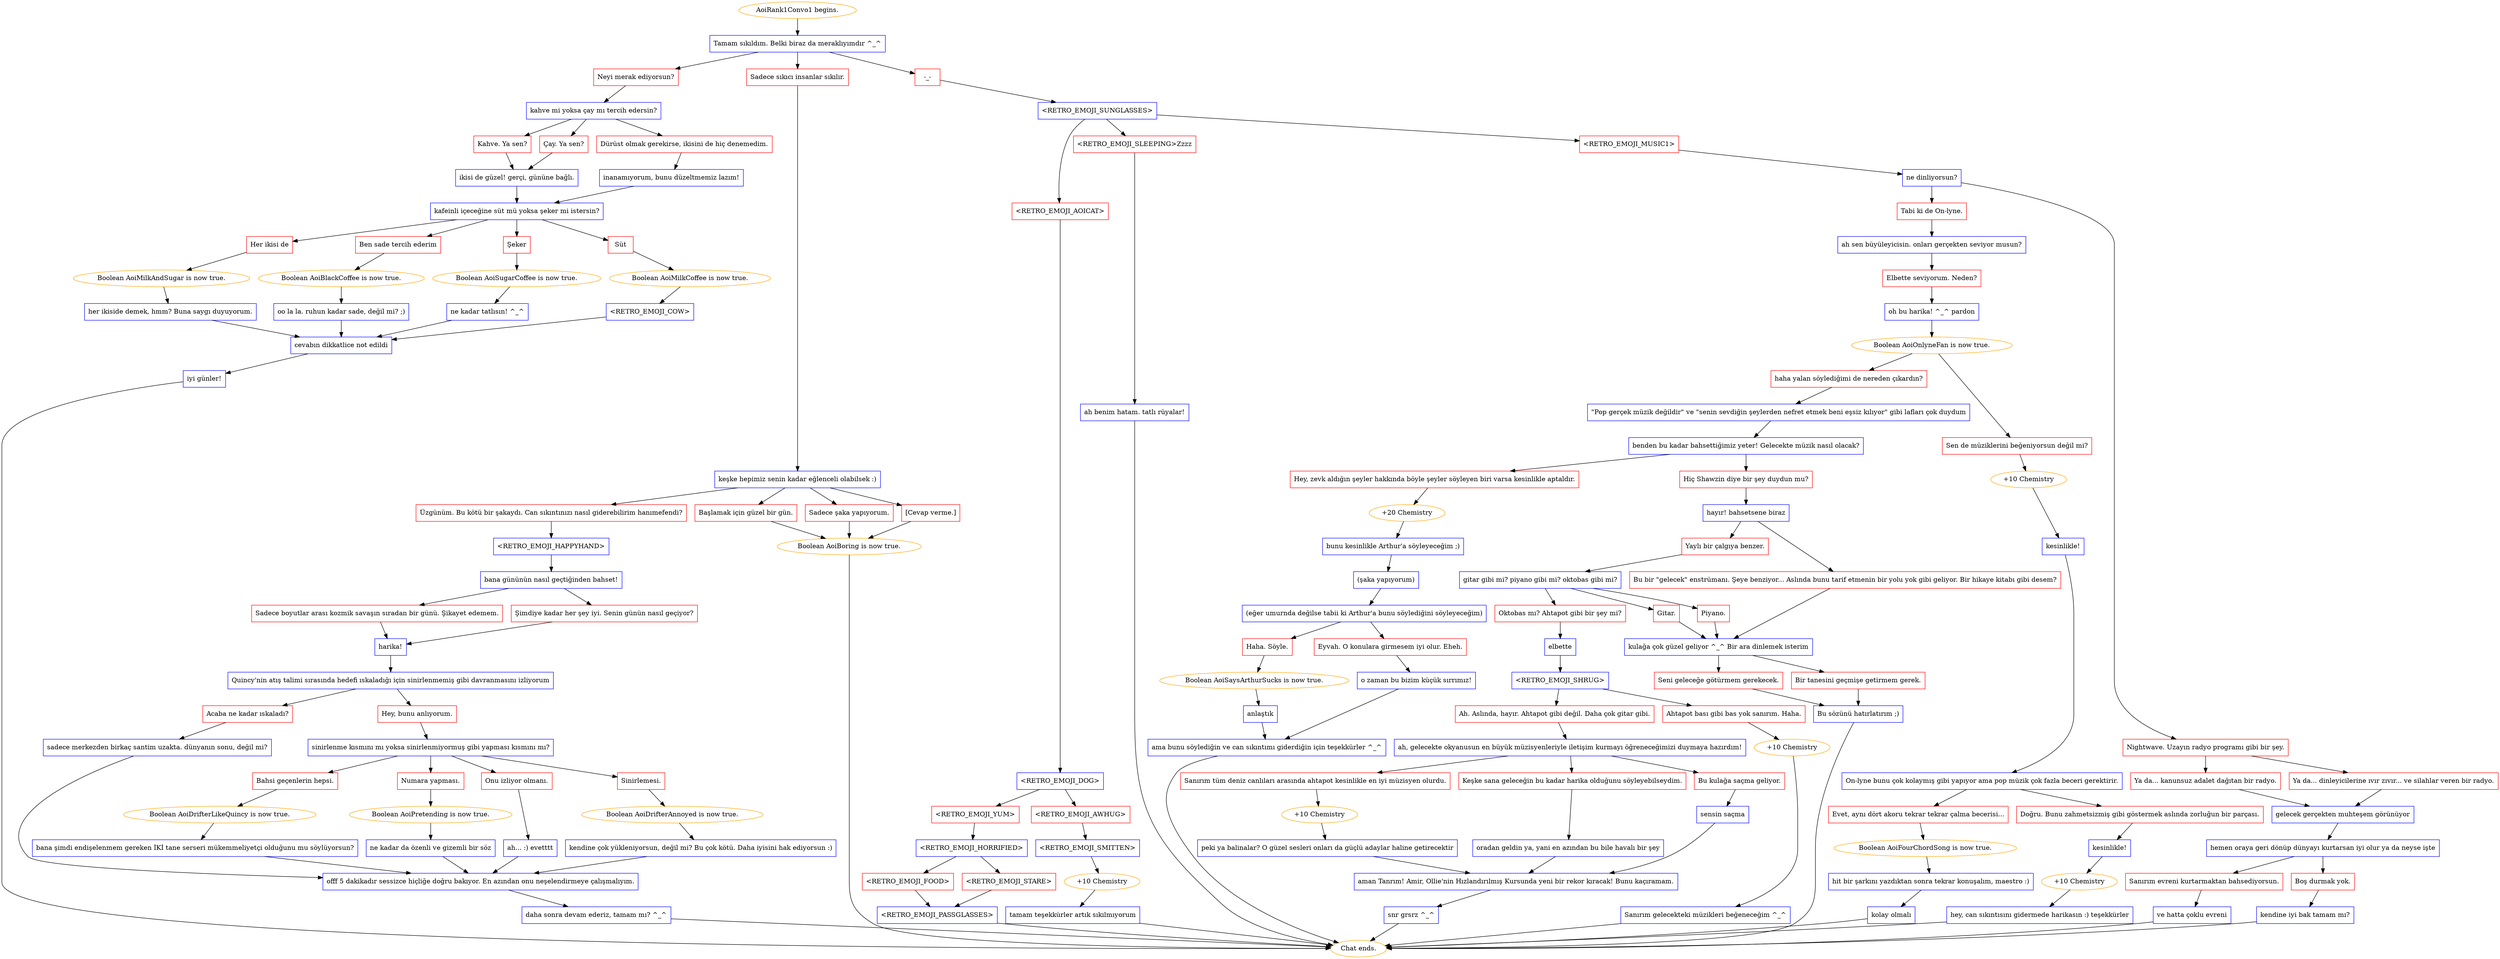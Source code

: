 digraph {
	"AoiRank1Convo1 begins." [color=orange];
		"AoiRank1Convo1 begins." -> j3532757356;
	j3532757356 [label="Tamam sıkıldım. Belki biraz da meraklıyımdır ^_^",shape=box,color=blue];
		j3532757356 -> j3859004397;
		j3532757356 -> j3014913061;
		j3532757356 -> j1239788194;
	j3859004397 [label="Neyi merak ediyorsun?",shape=box,color=red];
		j3859004397 -> j2963946341;
	j3014913061 [label="Sadece sıkıcı insanlar sıkılır.",shape=box,color=red];
		j3014913061 -> j2420285790;
	j1239788194 [label="-_-",shape=box,color=red];
		j1239788194 -> j362087304;
	j2963946341 [label="kahve mi yoksa çay mı tercih edersin?",shape=box,color=blue];
		j2963946341 -> j3589395584;
		j2963946341 -> j3873669525;
		j2963946341 -> j4275364621;
	j2420285790 [label="keşke hepimiz senin kadar eğlenceli olabilsek :)",shape=box,color=blue];
		j2420285790 -> j691676133;
		j2420285790 -> j3649398512;
		j2420285790 -> j1503602340;
		j2420285790 -> j1843641193;
	j362087304 [label="<RETRO_EMOJI_SUNGLASSES>",shape=box,color=blue];
		j362087304 -> j4189390004;
		j362087304 -> j2399558305;
		j362087304 -> j428090539;
	j3589395584 [label="Kahve. Ya sen?",shape=box,color=red];
		j3589395584 -> j3429700957;
	j3873669525 [label="Çay. Ya sen?",shape=box,color=red];
		j3873669525 -> j3429700957;
	j4275364621 [label="Dürüst olmak gerekirse, ikisini de hiç denemedim.",shape=box,color=red];
		j4275364621 -> j2321524715;
	j691676133 [label="Üzgünüm. Bu kötü bir şakaydı. Can sıkıntınızı nasıl giderebilirim hanımefendi?",shape=box,color=red];
		j691676133 -> j722616270;
	j3649398512 [label="Başlamak için güzel bir gün.",shape=box,color=red];
		j3649398512 -> j3774960128;
	j1503602340 [label="Sadece şaka yapıyorum.",shape=box,color=red];
		j1503602340 -> j3774960128;
	j1843641193 [label="[Cevap verme.]",shape=box,color=red];
		j1843641193 -> j3774960128;
	j4189390004 [label="<RETRO_EMOJI_AOICAT>",shape=box,color=red];
		j4189390004 -> j2265653467;
	j2399558305 [label="<RETRO_EMOJI_SLEEPING>Zzzz",shape=box,color=red];
		j2399558305 -> j4094729314;
	j428090539 [label="<RETRO_EMOJI_MUSIC1>",shape=box,color=red];
		j428090539 -> j4276425818;
	j3429700957 [label="ikisi de güzel! gerçi, gününe bağlı.",shape=box,color=blue];
		j3429700957 -> j632509672;
	j2321524715 [label="inanamıyorum, bunu düzeltmemiz lazım!",shape=box,color=blue];
		j2321524715 -> j632509672;
	j722616270 [label="<RETRO_EMOJI_HAPPYHAND>",shape=box,color=blue];
		j722616270 -> j3151380519;
	j3774960128 [label="Boolean AoiBoring is now true.",color=orange];
		j3774960128 -> "Chat ends.";
	j2265653467 [label="<RETRO_EMOJI_DOG>",shape=box,color=blue];
		j2265653467 -> j826158780;
		j2265653467 -> j2649938516;
	j4094729314 [label="ah benim hatam. tatlı rüyalar!",shape=box,color=blue];
		j4094729314 -> "Chat ends.";
	j4276425818 [label="ne dinliyorsun?",shape=box,color=blue];
		j4276425818 -> j647387947;
		j4276425818 -> j78929682;
	j632509672 [label="kafeinli içeceğine süt mü yoksa şeker mi istersin?",shape=box,color=blue];
		j632509672 -> j716234245;
		j632509672 -> j844230586;
		j632509672 -> j190595233;
		j632509672 -> j2066406741;
	j3151380519 [label="bana gününün nasıl geçtiğinden bahset!",shape=box,color=blue];
		j3151380519 -> j2339525507;
		j3151380519 -> j4199874294;
	"Chat ends." [color=orange];
	j826158780 [label="<RETRO_EMOJI_YUM>",shape=box,color=red];
		j826158780 -> j1965365248;
	j2649938516 [label="<RETRO_EMOJI_AWHUG>",shape=box,color=red];
		j2649938516 -> j3116689471;
	j647387947 [label="Tabi ki de On-lyne.",shape=box,color=red];
		j647387947 -> j494067337;
	j78929682 [label="Nightwave. Uzayın radyo programı gibi bir şey.",shape=box,color=red];
		j78929682 -> j829183405;
		j78929682 -> j3950029159;
	j716234245 [label="Her ikisi de",shape=box,color=red];
		j716234245 -> j1312405845;
	j844230586 [label="Ben sade tercih ederim",shape=box,color=red];
		j844230586 -> j4039481530;
	j190595233 [label="Şeker",shape=box,color=red];
		j190595233 -> j729908603;
	j2066406741 [label="Süt",shape=box,color=red];
		j2066406741 -> j279803210;
	j2339525507 [label="Sadece boyutlar arası kozmik savaşın sıradan bir günü. Şikayet edemem.",shape=box,color=red];
		j2339525507 -> j2161429877;
	j4199874294 [label="Şimdiye kadar her şey iyi. Senin günün nasıl geçiyor?",shape=box,color=red];
		j4199874294 -> j2161429877;
	j1965365248 [label="<RETRO_EMOJI_HORRIFIED>",shape=box,color=blue];
		j1965365248 -> j1317376976;
		j1965365248 -> j4262695449;
	j3116689471 [label="<RETRO_EMOJI_SMITTEN>",shape=box,color=blue];
		j3116689471 -> j2632129749;
	j494067337 [label="ah sen büyüleyicisin. onları gerçekten seviyor musun?",shape=box,color=blue];
		j494067337 -> j3770643655;
	j829183405 [label="Ya da... kanunsuz adalet dağıtan bir radyo.",shape=box,color=red];
		j829183405 -> j3140782693;
	j3950029159 [label="Ya da... dinleyicilerine ıvır zıvır... ve silahlar veren bir radyo.",shape=box,color=red];
		j3950029159 -> j3140782693;
	j1312405845 [label="Boolean AoiMilkAndSugar is now true.",color=orange];
		j1312405845 -> j976197250;
	j4039481530 [label="Boolean AoiBlackCoffee is now true.",color=orange];
		j4039481530 -> j1238029804;
	j729908603 [label="Boolean AoiSugarCoffee is now true.",color=orange];
		j729908603 -> j2655904585;
	j279803210 [label="Boolean AoiMilkCoffee is now true.",color=orange];
		j279803210 -> j1283868358;
	j2161429877 [label="harika!",shape=box,color=blue];
		j2161429877 -> j2779388188;
	j1317376976 [label="<RETRO_EMOJI_FOOD>",shape=box,color=red];
		j1317376976 -> j3464171481;
	j4262695449 [label="<RETRO_EMOJI_STARE>",shape=box,color=red];
		j4262695449 -> j3464171481;
	j2632129749 [label="+10 Chemistry",color=orange];
		j2632129749 -> j3773664633;
	j3770643655 [label="Elbette seviyorum. Neden?",shape=box,color=red];
		j3770643655 -> j3773619476;
	j3140782693 [label="gelecek gerçekten muhteşem görünüyor",shape=box,color=blue];
		j3140782693 -> j3080928509;
	j976197250 [label="her ikiside demek, hmm? Buna saygı duyuyorum.",shape=box,color=blue];
		j976197250 -> j967784755;
	j1238029804 [label="oo la la. ruhun kadar sade, değil mi? ;)",shape=box,color=blue];
		j1238029804 -> j967784755;
	j2655904585 [label="ne kadar tatlısın! ^_^",shape=box,color=blue];
		j2655904585 -> j967784755;
	j1283868358 [label="<RETRO_EMOJI_COW>",shape=box,color=blue];
		j1283868358 -> j967784755;
	j2779388188 [label="Quincy'nin atış talimi sırasında hedefi ıskaladığı için sinirlenmemiş gibi davranmasını izliyorum",shape=box,color=blue];
		j2779388188 -> j3668263229;
		j2779388188 -> j1495985574;
	j3464171481 [label="<RETRO_EMOJI_PASSGLASSES>",shape=box,color=blue];
		j3464171481 -> "Chat ends.";
	j3773664633 [label="tamam teşekkürler artık sıkılmıyorum",shape=box,color=blue];
		j3773664633 -> "Chat ends.";
	j3773619476 [label="oh bu harika! ^_^ pardon",shape=box,color=blue];
		j3773619476 -> j1089824813;
	j3080928509 [label="hemen oraya geri dönüp dünyayı kurtarsan iyi olur ya da neyse işte",shape=box,color=blue];
		j3080928509 -> j4118055191;
		j3080928509 -> j3863576118;
	j967784755 [label="cevabın dikkatlice not edildi",shape=box,color=blue];
		j967784755 -> j2841902896;
	j3668263229 [label="Acaba ne kadar ıskaladı?",shape=box,color=red];
		j3668263229 -> j2992500148;
	j1495985574 [label="Hey, bunu anlıyorum.",shape=box,color=red];
		j1495985574 -> j3536373389;
	j1089824813 [label="Boolean AoiOnlyneFan is now true.",color=orange];
		j1089824813 -> j3717102529;
		j1089824813 -> j3129872623;
	j4118055191 [label="Sanırım evreni kurtarmaktan bahsediyorsun.",shape=box,color=red];
		j4118055191 -> j1714923075;
	j3863576118 [label="Boş durmak yok.",shape=box,color=red];
		j3863576118 -> j997613898;
	j2841902896 [label="iyi günler!",shape=box,color=blue];
		j2841902896 -> "Chat ends.";
	j2992500148 [label="sadece merkezden birkaç santim uzakta. dünyanın sonu, değil mi?",shape=box,color=blue];
		j2992500148 -> j1780811366;
	j3536373389 [label="sinirlenme kısmını mı yoksa sinirlenmiyormuş gibi yapması kısmını mı?",shape=box,color=blue];
		j3536373389 -> j2927451544;
		j3536373389 -> j3116384314;
		j3536373389 -> j829155009;
		j3536373389 -> j2102313080;
	j3717102529 [label="haha yalan söylediğimi de nereden çıkardın?",shape=box,color=red];
		j3717102529 -> j3148242869;
	j3129872623 [label="Sen de müziklerini beğeniyorsun değil mi?",shape=box,color=red];
		j3129872623 -> j313039721;
	j1714923075 [label="ve hatta çoklu evreni",shape=box,color=blue];
		j1714923075 -> "Chat ends.";
	j997613898 [label="kendine iyi bak tamam mı?",shape=box,color=blue];
		j997613898 -> "Chat ends.";
	j1780811366 [label="offf 5 dakikadır sessizce hiçliğe doğru bakıyor. En azından onu neşelendirmeye çalışmalıyım.",shape=box,color=blue];
		j1780811366 -> j3334178963;
	j2927451544 [label="Bahsi geçenlerin hepsi.",shape=box,color=red];
		j2927451544 -> j1618734963;
	j3116384314 [label="Numara yapması.",shape=box,color=red];
		j3116384314 -> j1877971966;
	j829155009 [label="Onu izliyor olmanı.",shape=box,color=red];
		j829155009 -> j2446920266;
	j2102313080 [label="Sinirlemesi.",shape=box,color=red];
		j2102313080 -> j579760149;
	j3148242869 [label="\"Pop gerçek müzik değildir\" ve \"senin sevdiğin şeylerden nefret etmek beni eşsiz kılıyor\" gibi lafları çok duydum",shape=box,color=blue];
		j3148242869 -> j658593778;
	j313039721 [label="+10 Chemistry",color=orange];
		j313039721 -> j1720553954;
	j3334178963 [label="daha sonra devam ederiz, tamam mı? ^_^",shape=box,color=blue];
		j3334178963 -> "Chat ends.";
	j1618734963 [label="Boolean AoiDrifterLikeQuincy is now true.",color=orange];
		j1618734963 -> j2029347611;
	j1877971966 [label="Boolean AoiPretending is now true.",color=orange];
		j1877971966 -> j1724669929;
	j2446920266 [label="ah... :) evetttt",shape=box,color=blue];
		j2446920266 -> j1780811366;
	j579760149 [label="Boolean AoiDrifterAnnoyed is now true.",color=orange];
		j579760149 -> j3803592846;
	j658593778 [label="benden bu kadar bahsettiğimiz yeter! Gelecekte müzik nasıl olacak?",shape=box,color=blue];
		j658593778 -> j2954586570;
		j658593778 -> j2577682536;
	j1720553954 [label="kesinlikle!",shape=box,color=blue];
		j1720553954 -> j3204116356;
	j2029347611 [label="bana şimdi endişelenmem gereken İKİ tane serseri mükemmeliyetçi olduğunu mu söylüyorsun?",shape=box,color=blue];
		j2029347611 -> j1780811366;
	j1724669929 [label="ne kadar da özenli ve gizemli bir söz",shape=box,color=blue];
		j1724669929 -> j1780811366;
	j3803592846 [label="kendine çok yükleniyorsun, değil mi? Bu çok kötü. Daha iyisini hak ediyorsun :)",shape=box,color=blue];
		j3803592846 -> j1780811366;
	j2954586570 [label="Hey, zevk aldığın şeyler hakkında böyle şeyler söyleyen biri varsa kesinlikle aptaldır.",shape=box,color=red];
		j2954586570 -> j4017249581;
	j2577682536 [label="Hiç Shawzin diye bir şey duydun mu?",shape=box,color=red];
		j2577682536 -> j1229279193;
	j3204116356 [label="On-lyne bunu çok kolaymış gibi yapıyor ama pop müzik çok fazla beceri gerektirir.",shape=box,color=blue];
		j3204116356 -> j2226877612;
		j3204116356 -> j3973110237;
	j4017249581 [label="+20 Chemistry",color=orange];
		j4017249581 -> j3372740024;
	j1229279193 [label="hayır! bahsetsene biraz",shape=box,color=blue];
		j1229279193 -> j1751534255;
		j1229279193 -> j828388744;
	j2226877612 [label="Evet, aynı dört akoru tekrar tekrar çalma becerisi...",shape=box,color=red];
		j2226877612 -> j3057954288;
	j3973110237 [label="Doğru. Bunu zahmetsizmiş gibi göstermek aslında zorluğun bir parçası.",shape=box,color=red];
		j3973110237 -> j924607340;
	j3372740024 [label="bunu kesinlikle Arthur'a söyleyeceğim ;)",shape=box,color=blue];
		j3372740024 -> j4061984604;
	j1751534255 [label="Yaylı bir çalgıya benzer.",shape=box,color=red];
		j1751534255 -> j1787059236;
	j828388744 [label="Bu bir \"gelecek\" enstrümanı. Şeye benziyor... Aslında bunu tarif etmenin bir yolu yok gibi geliyor. Bir hikaye kitabı gibi desem?",shape=box,color=red];
		j828388744 -> j229240729;
	j3057954288 [label="Boolean AoiFourChordSong is now true.",color=orange];
		j3057954288 -> j4188430849;
	j924607340 [label="kesinlikle!",shape=box,color=blue];
		j924607340 -> j1691919690;
	j4061984604 [label="(şaka yapıyorum)",shape=box,color=blue];
		j4061984604 -> j372782704;
	j1787059236 [label="gitar gibi mi? piyano gibi mi? oktobas gibi mi?",shape=box,color=blue];
		j1787059236 -> j3025461609;
		j1787059236 -> j4087039611;
		j1787059236 -> j2314402206;
	j229240729 [label="kulağa çok güzel geliyor ^_^ Bir ara dinlemek isterim",shape=box,color=blue];
		j229240729 -> j944813846;
		j229240729 -> j133462261;
	j4188430849 [label="hit bir şarkını yazdıktan sonra tekrar konuşalım, maestro :)",shape=box,color=blue];
		j4188430849 -> j2414175091;
	j1691919690 [label="+10 Chemistry",color=orange];
		j1691919690 -> j1298804726;
	j372782704 [label="(eğer umurnda değilse tabii ki Arthur'a bunu söylediğini söyleyeceğim)",shape=box,color=blue];
		j372782704 -> j1216393938;
		j372782704 -> j3797010886;
	j3025461609 [label="Oktobas mı? Ahtapot gibi bir şey mi?",shape=box,color=red];
		j3025461609 -> j1682962559;
	j4087039611 [label="Gitar.",shape=box,color=red];
		j4087039611 -> j229240729;
	j2314402206 [label="Piyano.",shape=box,color=red];
		j2314402206 -> j229240729;
	j944813846 [label="Seni geleceğe götürmem gerekecek.",shape=box,color=red];
		j944813846 -> j1808085571;
	j133462261 [label="Bir tanesini geçmişe getirmem gerek.",shape=box,color=red];
		j133462261 -> j1808085571;
	j2414175091 [label="kolay olmalı",shape=box,color=blue];
		j2414175091 -> "Chat ends.";
	j1298804726 [label="hey, can sıkıntısını gidermede harikasın :) teşekkürler",shape=box,color=blue];
		j1298804726 -> "Chat ends.";
	j1216393938 [label="Haha. Söyle.",shape=box,color=red];
		j1216393938 -> j3769864000;
	j3797010886 [label="Eyvah. O konulara girmesem iyi olur. Eheh.",shape=box,color=red];
		j3797010886 -> j719754233;
	j1682962559 [label="elbette",shape=box,color=blue];
		j1682962559 -> j1093472439;
	j1808085571 [label="Bu sözünü hatırlatırım ;)",shape=box,color=blue];
		j1808085571 -> "Chat ends.";
	j3769864000 [label="Boolean AoiSaysArthurSucks is now true.",color=orange];
		j3769864000 -> j1081243029;
	j719754233 [label="o zaman bu bizim küçük sırrımız!",shape=box,color=blue];
		j719754233 -> j1957362737;
	j1093472439 [label="<RETRO_EMOJI_SHRUG>",shape=box,color=blue];
		j1093472439 -> j1462804709;
		j1093472439 -> j1816005969;
	j1081243029 [label="anlaştık",shape=box,color=blue];
		j1081243029 -> j1957362737;
	j1957362737 [label="ama bunu söylediğin ve can sıkıntımı giderdiğin için teşekkürler ^_^",shape=box,color=blue];
		j1957362737 -> "Chat ends.";
	j1462804709 [label="Ah. Aslında, hayır. Ahtapot gibi değil. Daha çok gitar gibi.",shape=box,color=red];
		j1462804709 -> j372666970;
	j1816005969 [label="Ahtapot bası gibi bas yok sanırım. Haha.",shape=box,color=red];
		j1816005969 -> j1891805753;
	j372666970 [label="ah, gelecekte okyanusun en büyük müzisyenleriyle iletişim kurmayı öğreneceğimizi duymaya hazırdım!",shape=box,color=blue];
		j372666970 -> j2518630392;
		j372666970 -> j3280008382;
		j372666970 -> j4219202345;
	j1891805753 [label="+10 Chemistry",color=orange];
		j1891805753 -> j1885232804;
	j2518630392 [label="Sanırım tüm deniz canlıları arasında ahtapot kesinlikle en iyi müzisyen olurdu.",shape=box,color=red];
		j2518630392 -> j2976008255;
	j3280008382 [label="Keşke sana geleceğin bu kadar harika olduğunu söyleyebilseydim.",shape=box,color=red];
		j3280008382 -> j3190891536;
	j4219202345 [label="Bu kulağa saçma geliyor.",shape=box,color=red];
		j4219202345 -> j2664108962;
	j1885232804 [label="Sanırım gelecekteki müzikleri beğeneceğim ^_^",shape=box,color=blue];
		j1885232804 -> "Chat ends.";
	j2976008255 [label="+10 Chemistry",color=orange];
		j2976008255 -> j3429383082;
	j3190891536 [label="oradan geldin ya, yani en azından bu bile havalı bir şey",shape=box,color=blue];
		j3190891536 -> j978868852;
	j2664108962 [label="sensin saçma",shape=box,color=blue];
		j2664108962 -> j978868852;
	j3429383082 [label="peki ya balinalar? O güzel sesleri onları da güçlü adaylar haline getirecektir",shape=box,color=blue];
		j3429383082 -> j978868852;
	j978868852 [label="aman Tanrım! Amir, Ollie'nin Hızlandırılmış Kursunda yeni bir rekor kıracak! Bunu kaçıramam.",shape=box,color=blue];
		j978868852 -> j2336731172;
	j2336731172 [label="snr grsrz ^_^",shape=box,color=blue];
		j2336731172 -> "Chat ends.";
}